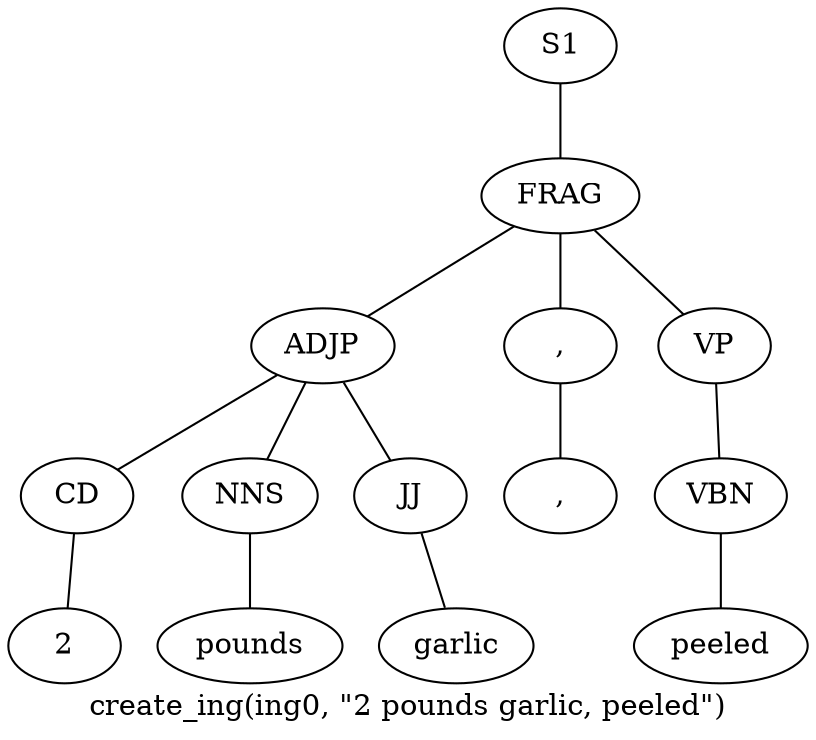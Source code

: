 graph SyntaxGraph {
	label = "create_ing(ing0, \"2 pounds garlic, peeled\")";
	Node0 [label="S1"];
	Node1 [label="FRAG"];
	Node2 [label="ADJP"];
	Node3 [label="CD"];
	Node4 [label="2"];
	Node5 [label="NNS"];
	Node6 [label="pounds"];
	Node7 [label="JJ"];
	Node8 [label="garlic"];
	Node9 [label=","];
	Node10 [label=","];
	Node11 [label="VP"];
	Node12 [label="VBN"];
	Node13 [label="peeled"];

	Node0 -- Node1;
	Node1 -- Node2;
	Node1 -- Node9;
	Node1 -- Node11;
	Node2 -- Node3;
	Node2 -- Node5;
	Node2 -- Node7;
	Node3 -- Node4;
	Node5 -- Node6;
	Node7 -- Node8;
	Node9 -- Node10;
	Node11 -- Node12;
	Node12 -- Node13;
}